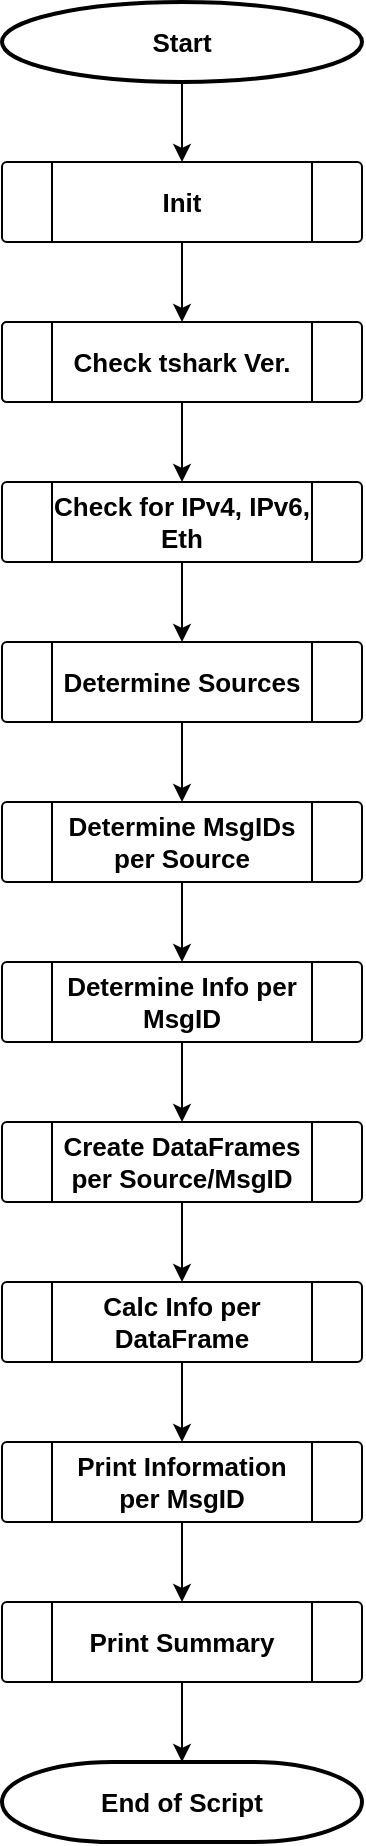 <mxfile version="17.1.3" type="device"><diagram id="C5RBs43oDa-KdzZeNtuy" name="Page-1"><mxGraphModel dx="1182" dy="750" grid="1" gridSize="10" guides="1" tooltips="1" connect="1" arrows="1" fold="1" page="1" pageScale="1" pageWidth="827" pageHeight="1169" background="none" math="0" shadow="0"><root><mxCell id="WIyWlLk6GJQsqaUBKTNV-0"/><mxCell id="WIyWlLk6GJQsqaUBKTNV-1" parent="WIyWlLk6GJQsqaUBKTNV-0"/><mxCell id="lELPuYbmwmmC8fQZ1evo-14" style="edgeStyle=orthogonalEdgeStyle;rounded=0;orthogonalLoop=1;jettySize=auto;html=1;entryX=0.5;entryY=0;entryDx=0;entryDy=0;fontSize=13;fontStyle=1" parent="WIyWlLk6GJQsqaUBKTNV-1" source="lELPuYbmwmmC8fQZ1evo-0" target="lELPuYbmwmmC8fQZ1evo-1" edge="1"><mxGeometry relative="1" as="geometry"/></mxCell><mxCell id="lELPuYbmwmmC8fQZ1evo-0" value="Start" style="strokeWidth=2;html=1;shape=mxgraph.flowchart.start_2;whiteSpace=wrap;fontSize=13;fontStyle=1" parent="WIyWlLk6GJQsqaUBKTNV-1" vertex="1"><mxGeometry x="324" y="10" width="180" height="40" as="geometry"/></mxCell><mxCell id="lELPuYbmwmmC8fQZ1evo-31" style="edgeStyle=orthogonalEdgeStyle;rounded=0;orthogonalLoop=1;jettySize=auto;html=1;fontSize=13;" parent="WIyWlLk6GJQsqaUBKTNV-1" source="lELPuYbmwmmC8fQZ1evo-1" target="lELPuYbmwmmC8fQZ1evo-26" edge="1"><mxGeometry relative="1" as="geometry"/></mxCell><mxCell id="lELPuYbmwmmC8fQZ1evo-1" value="Init" style="verticalLabelPosition=middle;verticalAlign=middle;html=1;shape=process;whiteSpace=wrap;rounded=1;size=0.14;arcSize=6;labelPosition=center;align=center;fontSize=13;fontStyle=1" parent="WIyWlLk6GJQsqaUBKTNV-1" vertex="1"><mxGeometry x="324" y="90" width="180" height="40" as="geometry"/></mxCell><mxCell id="lELPuYbmwmmC8fQZ1evo-4" value="Check tshark Ver." style="verticalLabelPosition=middle;verticalAlign=middle;html=1;shape=process;whiteSpace=wrap;rounded=1;size=0.14;arcSize=6;labelPosition=center;align=center;fontSize=13;fontStyle=1" parent="WIyWlLk6GJQsqaUBKTNV-1" vertex="1"><mxGeometry x="324" y="170" width="170" height="40" as="geometry"/></mxCell><mxCell id="lELPuYbmwmmC8fQZ1evo-34" style="edgeStyle=orthogonalEdgeStyle;rounded=0;orthogonalLoop=1;jettySize=auto;html=1;fontSize=13;" parent="WIyWlLk6GJQsqaUBKTNV-1" source="lELPuYbmwmmC8fQZ1evo-7" target="lELPuYbmwmmC8fQZ1evo-8" edge="1"><mxGeometry relative="1" as="geometry"/></mxCell><mxCell id="lELPuYbmwmmC8fQZ1evo-7" value="Determine Sources" style="verticalLabelPosition=middle;verticalAlign=middle;html=1;shape=process;whiteSpace=wrap;rounded=1;size=0.14;arcSize=6;labelPosition=center;align=center;fontSize=13;fontStyle=1" parent="WIyWlLk6GJQsqaUBKTNV-1" vertex="1"><mxGeometry x="324" y="330" width="180" height="40" as="geometry"/></mxCell><mxCell id="lELPuYbmwmmC8fQZ1evo-35" style="edgeStyle=orthogonalEdgeStyle;rounded=0;orthogonalLoop=1;jettySize=auto;html=1;fontSize=13;" parent="WIyWlLk6GJQsqaUBKTNV-1" source="lELPuYbmwmmC8fQZ1evo-8" target="lELPuYbmwmmC8fQZ1evo-9" edge="1"><mxGeometry relative="1" as="geometry"/></mxCell><mxCell id="lELPuYbmwmmC8fQZ1evo-8" value="Determine MsgIDs per Source" style="verticalLabelPosition=middle;verticalAlign=middle;html=1;shape=process;whiteSpace=wrap;rounded=1;size=0.14;arcSize=6;labelPosition=center;align=center;fontSize=13;fontStyle=1" parent="WIyWlLk6GJQsqaUBKTNV-1" vertex="1"><mxGeometry x="324" y="410" width="180" height="40" as="geometry"/></mxCell><mxCell id="lELPuYbmwmmC8fQZ1evo-36" style="edgeStyle=orthogonalEdgeStyle;rounded=0;orthogonalLoop=1;jettySize=auto;html=1;fontSize=13;" parent="WIyWlLk6GJQsqaUBKTNV-1" source="lELPuYbmwmmC8fQZ1evo-9" target="lELPuYbmwmmC8fQZ1evo-10" edge="1"><mxGeometry relative="1" as="geometry"/></mxCell><mxCell id="lELPuYbmwmmC8fQZ1evo-9" value="Determine Info per MsgID" style="verticalLabelPosition=middle;verticalAlign=middle;html=1;shape=process;whiteSpace=wrap;rounded=1;size=0.14;arcSize=6;labelPosition=center;align=center;fontSize=13;fontStyle=1" parent="WIyWlLk6GJQsqaUBKTNV-1" vertex="1"><mxGeometry x="324" y="490" width="180" height="40" as="geometry"/></mxCell><mxCell id="lELPuYbmwmmC8fQZ1evo-37" value="" style="edgeStyle=orthogonalEdgeStyle;rounded=0;orthogonalLoop=1;jettySize=auto;html=1;fontSize=13;" parent="WIyWlLk6GJQsqaUBKTNV-1" source="lELPuYbmwmmC8fQZ1evo-10" target="lELPuYbmwmmC8fQZ1evo-11" edge="1"><mxGeometry relative="1" as="geometry"/></mxCell><mxCell id="lELPuYbmwmmC8fQZ1evo-10" value="Create DataFrames per Source/MsgID" style="verticalLabelPosition=middle;verticalAlign=middle;html=1;shape=process;whiteSpace=wrap;rounded=1;size=0.14;arcSize=6;labelPosition=center;align=center;fontSize=13;fontStyle=1" parent="WIyWlLk6GJQsqaUBKTNV-1" vertex="1"><mxGeometry x="324" y="570" width="180" height="40" as="geometry"/></mxCell><mxCell id="lELPuYbmwmmC8fQZ1evo-38" style="edgeStyle=orthogonalEdgeStyle;rounded=0;orthogonalLoop=1;jettySize=auto;html=1;fontSize=13;" parent="WIyWlLk6GJQsqaUBKTNV-1" source="lELPuYbmwmmC8fQZ1evo-11" target="lELPuYbmwmmC8fQZ1evo-12" edge="1"><mxGeometry relative="1" as="geometry"/></mxCell><mxCell id="lELPuYbmwmmC8fQZ1evo-11" value="Calc Info per DataFrame" style="verticalLabelPosition=middle;verticalAlign=middle;html=1;shape=process;whiteSpace=wrap;rounded=1;size=0.14;arcSize=6;labelPosition=center;align=center;fontSize=13;fontStyle=1" parent="WIyWlLk6GJQsqaUBKTNV-1" vertex="1"><mxGeometry x="324" y="650" width="180" height="40" as="geometry"/></mxCell><mxCell id="lELPuYbmwmmC8fQZ1evo-39" style="edgeStyle=orthogonalEdgeStyle;rounded=0;orthogonalLoop=1;jettySize=auto;html=1;fontSize=13;" parent="WIyWlLk6GJQsqaUBKTNV-1" source="lELPuYbmwmmC8fQZ1evo-12" target="lELPuYbmwmmC8fQZ1evo-13" edge="1"><mxGeometry relative="1" as="geometry"/></mxCell><mxCell id="lELPuYbmwmmC8fQZ1evo-12" value="Print Information per MsgID" style="verticalLabelPosition=middle;verticalAlign=middle;html=1;shape=process;whiteSpace=wrap;rounded=1;size=0.14;arcSize=6;labelPosition=center;align=center;fontSize=13;fontStyle=1" parent="WIyWlLk6GJQsqaUBKTNV-1" vertex="1"><mxGeometry x="324" y="730" width="180" height="40" as="geometry"/></mxCell><mxCell id="lELPuYbmwmmC8fQZ1evo-40" style="edgeStyle=orthogonalEdgeStyle;rounded=0;orthogonalLoop=1;jettySize=auto;html=1;fontSize=13;" parent="WIyWlLk6GJQsqaUBKTNV-1" source="lELPuYbmwmmC8fQZ1evo-13" target="lELPuYbmwmmC8fQZ1evo-24" edge="1"><mxGeometry relative="1" as="geometry"/></mxCell><mxCell id="lELPuYbmwmmC8fQZ1evo-13" value="Print Summary" style="verticalLabelPosition=middle;verticalAlign=middle;html=1;shape=process;whiteSpace=wrap;rounded=1;size=0.14;arcSize=6;labelPosition=center;align=center;fontSize=13;fontStyle=1" parent="WIyWlLk6GJQsqaUBKTNV-1" vertex="1"><mxGeometry x="324" y="810" width="180" height="40" as="geometry"/></mxCell><mxCell id="lELPuYbmwmmC8fQZ1evo-24" value="End of Script" style="strokeWidth=2;html=1;shape=mxgraph.flowchart.terminator;whiteSpace=wrap;fontSize=13;fontStyle=1" parent="WIyWlLk6GJQsqaUBKTNV-1" vertex="1"><mxGeometry x="324" y="890" width="180" height="40" as="geometry"/></mxCell><mxCell id="lELPuYbmwmmC8fQZ1evo-32" style="edgeStyle=orthogonalEdgeStyle;rounded=0;orthogonalLoop=1;jettySize=auto;html=1;fontSize=13;" parent="WIyWlLk6GJQsqaUBKTNV-1" source="lELPuYbmwmmC8fQZ1evo-26" target="lELPuYbmwmmC8fQZ1evo-27" edge="1"><mxGeometry relative="1" as="geometry"/></mxCell><mxCell id="lELPuYbmwmmC8fQZ1evo-26" value="Check tshark Ver." style="verticalLabelPosition=middle;verticalAlign=middle;html=1;shape=process;whiteSpace=wrap;rounded=1;size=0.14;arcSize=6;labelPosition=center;align=center;fontSize=13;fontStyle=1" parent="WIyWlLk6GJQsqaUBKTNV-1" vertex="1"><mxGeometry x="324" y="170" width="180" height="40" as="geometry"/></mxCell><mxCell id="lELPuYbmwmmC8fQZ1evo-33" style="edgeStyle=orthogonalEdgeStyle;rounded=0;orthogonalLoop=1;jettySize=auto;html=1;fontSize=13;" parent="WIyWlLk6GJQsqaUBKTNV-1" source="lELPuYbmwmmC8fQZ1evo-27" target="lELPuYbmwmmC8fQZ1evo-7" edge="1"><mxGeometry relative="1" as="geometry"/></mxCell><mxCell id="lELPuYbmwmmC8fQZ1evo-27" value="Check for IPv4, IPv6, Eth" style="verticalLabelPosition=middle;verticalAlign=middle;html=1;shape=process;whiteSpace=wrap;rounded=1;size=0.14;arcSize=6;labelPosition=center;align=center;fontSize=13;fontStyle=1" parent="WIyWlLk6GJQsqaUBKTNV-1" vertex="1"><mxGeometry x="324" y="250" width="180" height="40" as="geometry"/></mxCell></root></mxGraphModel></diagram></mxfile>